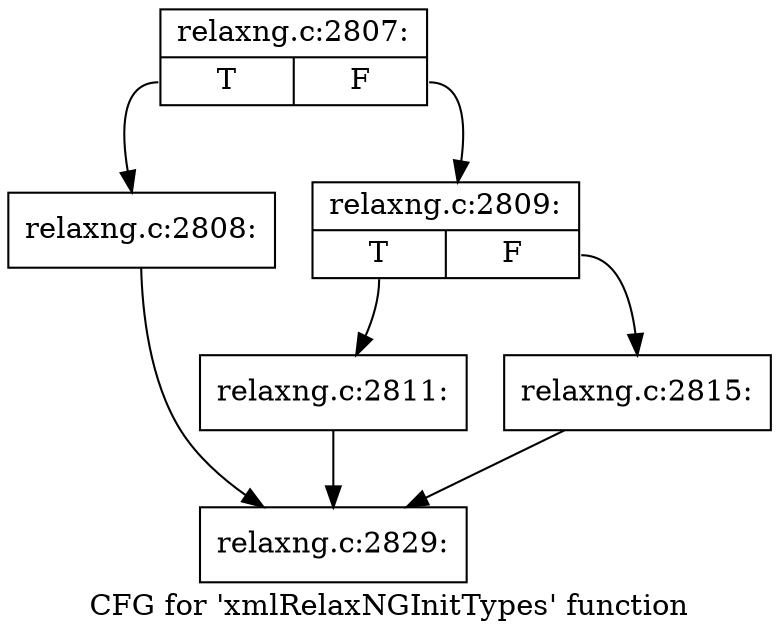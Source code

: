 digraph "CFG for 'xmlRelaxNGInitTypes' function" {
	label="CFG for 'xmlRelaxNGInitTypes' function";

	Node0x37f37a0 [shape=record,label="{relaxng.c:2807:|{<s0>T|<s1>F}}"];
	Node0x37f37a0:s0 -> Node0x35cca60;
	Node0x37f37a0:s1 -> Node0x35cca10;
	Node0x35cca60 [shape=record,label="{relaxng.c:2808:}"];
	Node0x35cca60 -> Node0x3623160;
	Node0x35cca10 [shape=record,label="{relaxng.c:2809:|{<s0>T|<s1>F}}"];
	Node0x35cca10:s0 -> Node0x38bf750;
	Node0x35cca10:s1 -> Node0x3831a80;
	Node0x38bf750 [shape=record,label="{relaxng.c:2811:}"];
	Node0x38bf750 -> Node0x3623160;
	Node0x3831a80 [shape=record,label="{relaxng.c:2815:}"];
	Node0x3831a80 -> Node0x3623160;
	Node0x3623160 [shape=record,label="{relaxng.c:2829:}"];
}
